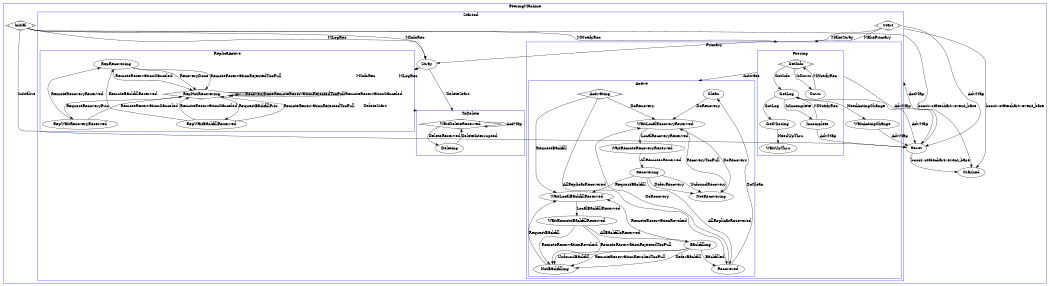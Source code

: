 digraph G {
	size="7,7"
	compound=true;
	subgraph cluster0 {
		label = "PeeringMachine";
		color = "blue";
		Crashed;
		Initial[shape=Mdiamond];
		Reset;
		subgraph cluster1 {
			label = "Started";
			color = "blue";
			Start[shape=Mdiamond];
			subgraph cluster2 {
				label = "Primary";
				color = "blue";
				WaitActingChange;
				subgraph cluster3 {
					label = "Peering";
					color = "blue";
					GetInfo[shape=Mdiamond];
					GetLog;
					GetMissing;
					WaitUpThru;
					Down;
					Incomplete;
				}
				subgraph cluster4 {
					label = "Active";
					color = "blue";
					Clean;
					Recovered;
					Backfilling;
					WaitRemoteBackfillReserved;
					WaitLocalBackfillReserved;
					NotBackfilling;
					NotRecovering;
					Recovering;
					WaitRemoteRecoveryReserved;
					WaitLocalRecoveryReserved;
					Activating[shape=Mdiamond];
				}
			}
			subgraph cluster5 {
				label = "ReplicaActive";
				color = "blue";
				RepRecovering;
				RepWaitBackfillReserved;
				RepWaitRecoveryReserved;
				RepNotRecovering[shape=Mdiamond];
			}
			Stray;
			subgraph cluster6 {
				label = "ToDelete";
				color = "blue";
				WaitDeleteReserved[shape=Mdiamond];
				Deleting;
			}
		}
	}
Initial -> Reset [label="Initialize",];
Initial -> Crashed [label="boost::statechart::event_base",];
Reset -> Crashed [label="boost::statechart::event_base",];
Start -> Crashed [label="boost::statechart::event_base",ltail=cluster1,];
Start -> GetInfo [label="MakePrimary",lhead=cluster2,];
Start -> Stray [label="MakeStray",];
GetInfo -> Activating [label="Activate",ltail=cluster3,lhead=cluster4,];
Clean -> WaitLocalRecoveryReserved [label="DoRecovery",];
Recovered -> WaitLocalRecoveryReserved [label="DoRecovery",];
NotRecovering -> WaitLocalRecoveryReserved [label="DoRecovery",];
Activating -> WaitLocalRecoveryReserved [label="DoRecovery",];
Recovered -> Clean [label="GoClean",];
WaitRemoteBackfillReserved -> Backfilling [label="AllBackfillsReserved",];
WaitLocalBackfillReserved -> WaitRemoteBackfillReserved [label="LocalBackfillReserved",];
NotBackfilling -> WaitLocalBackfillReserved [label="RequestBackfill",];
Activating -> WaitLocalBackfillReserved [label="RequestBackfill",];
Recovering -> WaitLocalBackfillReserved [label="RequestBackfill",];
RepNotRecovering -> WaitDeleteReserved [label="DeleteStart",ltail=cluster5,lhead=cluster6,];
Stray -> WaitDeleteReserved [label="DeleteStart",lhead=cluster6,];
RepRecovering -> RepNotRecovering [label="RecoveryDone",];
RepNotRecovering -> RepNotRecovering [label="RecoveryDone",];
RepRecovering -> RepNotRecovering [label="RemoteReservationRejectedTooFull",];
RepNotRecovering -> RepNotRecovering [label="RemoteReservationRejectedTooFull",];
WaitRemoteBackfillReserved -> NotBackfilling [label="RemoteReservationRejectedTooFull",];
RepWaitBackfillReserved -> RepNotRecovering [label="RemoteReservationRejectedTooFull",];
RepRecovering -> RepNotRecovering [label="RemoteReservationCanceled",];
RepNotRecovering -> RepNotRecovering [label="RemoteReservationCanceled",];
RepWaitRecoveryReserved -> RepNotRecovering [label="RemoteReservationCanceled",];
RepWaitBackfillReserved -> RepNotRecovering [label="RemoteReservationCanceled",];
WaitRemoteRecoveryReserved -> Recovering [label="AllRemotesReserved",];
WaitLocalRecoveryReserved -> WaitRemoteRecoveryReserved [label="LocalRecoveryReserved",];
Activating -> Recovered [label="AllReplicasRecovered",];
Recovering -> Recovered [label="AllReplicasRecovered",];
WaitDeleteReserved -> Deleting [label="DeleteReserved",];
Deleting -> WaitDeleteReserved [label="DeleteInterrupted",];
GetInfo -> GetLog [label="GotInfo",];
GetInfo -> Down [label="IsDown",];
GetLog -> WaitActingChange [label="NeedActingChange",];
GetLog -> Incomplete [label="IsIncomplete",];
GetMissing -> WaitUpThru [label="NeedUpThru",];
Initial -> GetInfo [label="MNotifyRec",lhead=cluster2,];
Down -> GetInfo [label="MNotifyRec",];
Incomplete -> GetLog [label="MNotifyRec",];
Initial -> Stray [label="MInfoRec",];
Stray -> RepNotRecovering [label="MInfoRec",lhead=cluster5,];
Initial -> Stray [label="MLogRec",];
Stray -> RepNotRecovering [label="MLogRec",lhead=cluster5,];
Start -> Reset [label="AdvMap",ltail=cluster1,];
GetInfo -> Reset [label="AdvMap",ltail=cluster3,];
GetLog -> Reset [label="AdvMap",];
WaitActingChange -> Reset [label="AdvMap",];
Incomplete -> Reset [label="AdvMap",];
Reset -> Start [label="ActMap",lhead=cluster1,];
WaitDeleteReserved -> WaitDeleteReserved [label="ActMap",ltail=cluster6,lhead=cluster6,];
Backfilling -> Recovered [label="Backfilled",];
Backfilling -> NotBackfilling [label="DeferBackfill",];
Backfilling -> NotBackfilling [label="UnfoundBackfill",];
Backfilling -> NotBackfilling [label="RemoteReservationRevokedTooFull",];
Backfilling -> WaitLocalBackfillReserved [label="RemoteReservationRevoked",];
WaitRemoteBackfillReserved -> NotBackfilling [label="RemoteReservationRevoked",];
RepWaitRecoveryReserved -> RepRecovering [label="RemoteRecoveryReserved",];
RepNotRecovering -> RepWaitBackfillReserved [label="RequestBackfillPrio",];
RepNotRecovering -> RepWaitRecoveryReserved [label="RequestRecoveryPrio",];
RepWaitBackfillReserved -> RepRecovering [label="RemoteBackfillReserved",];
WaitLocalRecoveryReserved -> NotRecovering [label="RecoveryTooFull",];
Recovering -> NotRecovering [label="DeferRecovery",];
Recovering -> NotRecovering [label="UnfoundRecovery",];
GetLog -> GetMissing [label="GotLog",];
}
